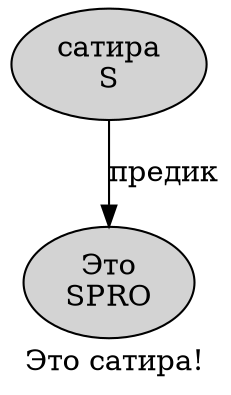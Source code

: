 digraph SENTENCE_4021 {
	graph [label="Это сатира!"]
	node [style=filled]
		0 [label="Это
SPRO" color="" fillcolor=lightgray penwidth=1 shape=ellipse]
		1 [label="сатира
S" color="" fillcolor=lightgray penwidth=1 shape=ellipse]
			1 -> 0 [label="предик"]
}